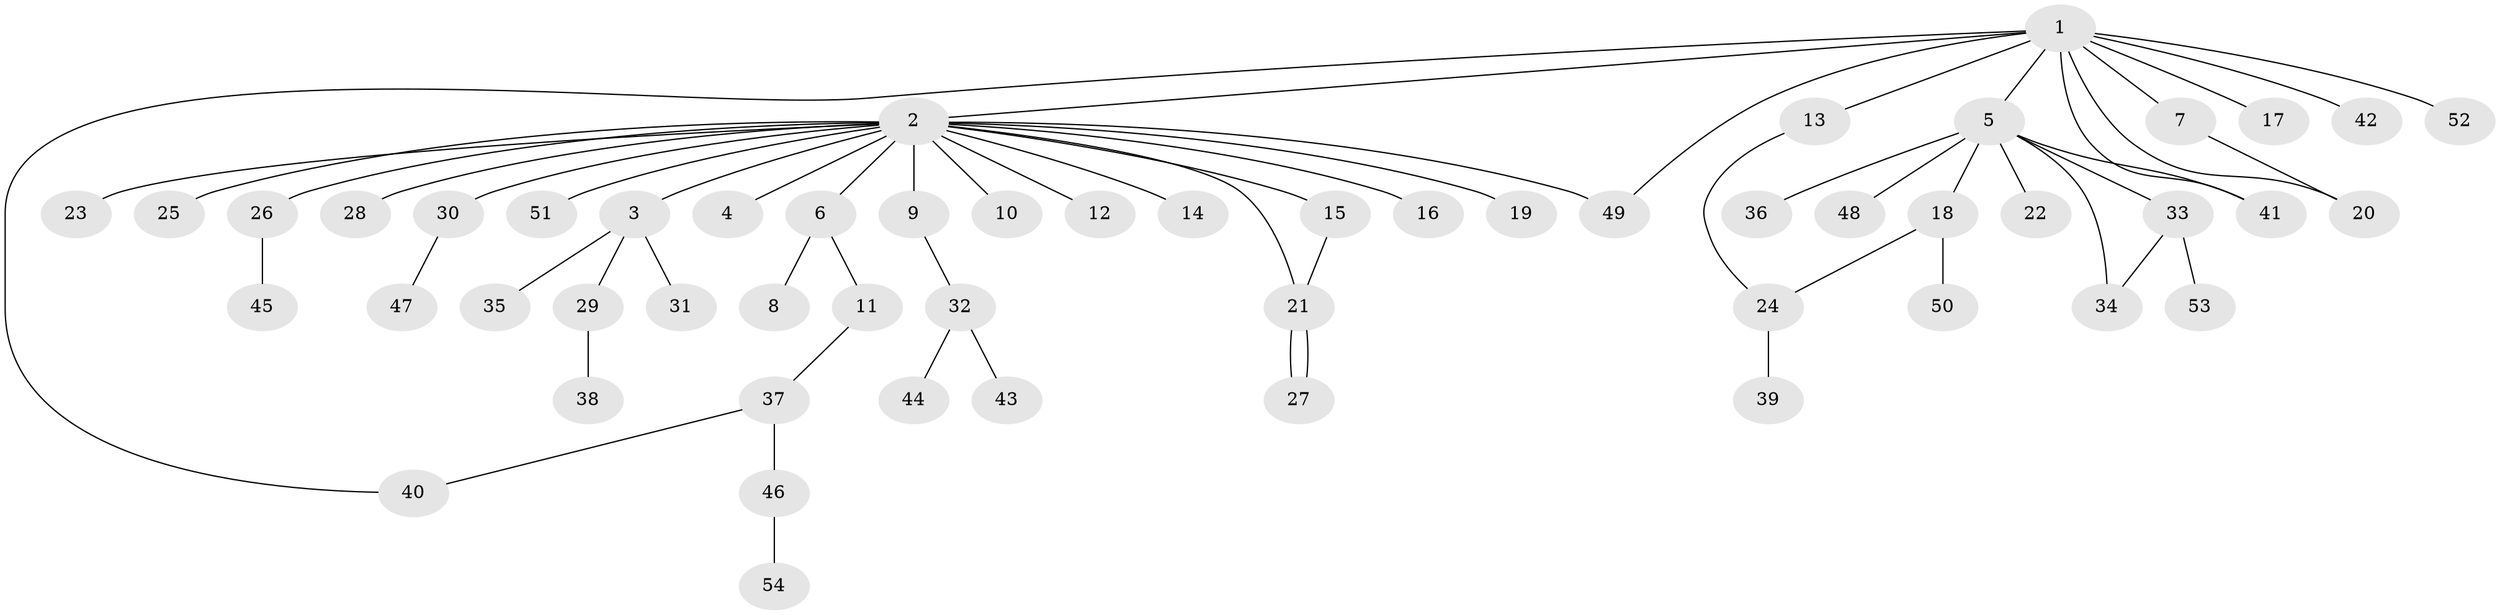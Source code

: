 // Generated by graph-tools (version 1.1) at 2025/01/03/09/25 03:01:40]
// undirected, 54 vertices, 61 edges
graph export_dot {
graph [start="1"]
  node [color=gray90,style=filled];
  1;
  2;
  3;
  4;
  5;
  6;
  7;
  8;
  9;
  10;
  11;
  12;
  13;
  14;
  15;
  16;
  17;
  18;
  19;
  20;
  21;
  22;
  23;
  24;
  25;
  26;
  27;
  28;
  29;
  30;
  31;
  32;
  33;
  34;
  35;
  36;
  37;
  38;
  39;
  40;
  41;
  42;
  43;
  44;
  45;
  46;
  47;
  48;
  49;
  50;
  51;
  52;
  53;
  54;
  1 -- 2;
  1 -- 5;
  1 -- 7;
  1 -- 13;
  1 -- 17;
  1 -- 20;
  1 -- 40;
  1 -- 41;
  1 -- 42;
  1 -- 49;
  1 -- 52;
  2 -- 3;
  2 -- 4;
  2 -- 6;
  2 -- 9;
  2 -- 10;
  2 -- 12;
  2 -- 14;
  2 -- 15;
  2 -- 16;
  2 -- 19;
  2 -- 21;
  2 -- 23;
  2 -- 25;
  2 -- 26;
  2 -- 28;
  2 -- 30;
  2 -- 49;
  2 -- 51;
  3 -- 29;
  3 -- 31;
  3 -- 35;
  5 -- 18;
  5 -- 22;
  5 -- 33;
  5 -- 34;
  5 -- 36;
  5 -- 41;
  5 -- 48;
  6 -- 8;
  6 -- 11;
  7 -- 20;
  9 -- 32;
  11 -- 37;
  13 -- 24;
  15 -- 21;
  18 -- 24;
  18 -- 50;
  21 -- 27;
  21 -- 27;
  24 -- 39;
  26 -- 45;
  29 -- 38;
  30 -- 47;
  32 -- 43;
  32 -- 44;
  33 -- 34;
  33 -- 53;
  37 -- 40;
  37 -- 46;
  46 -- 54;
}
